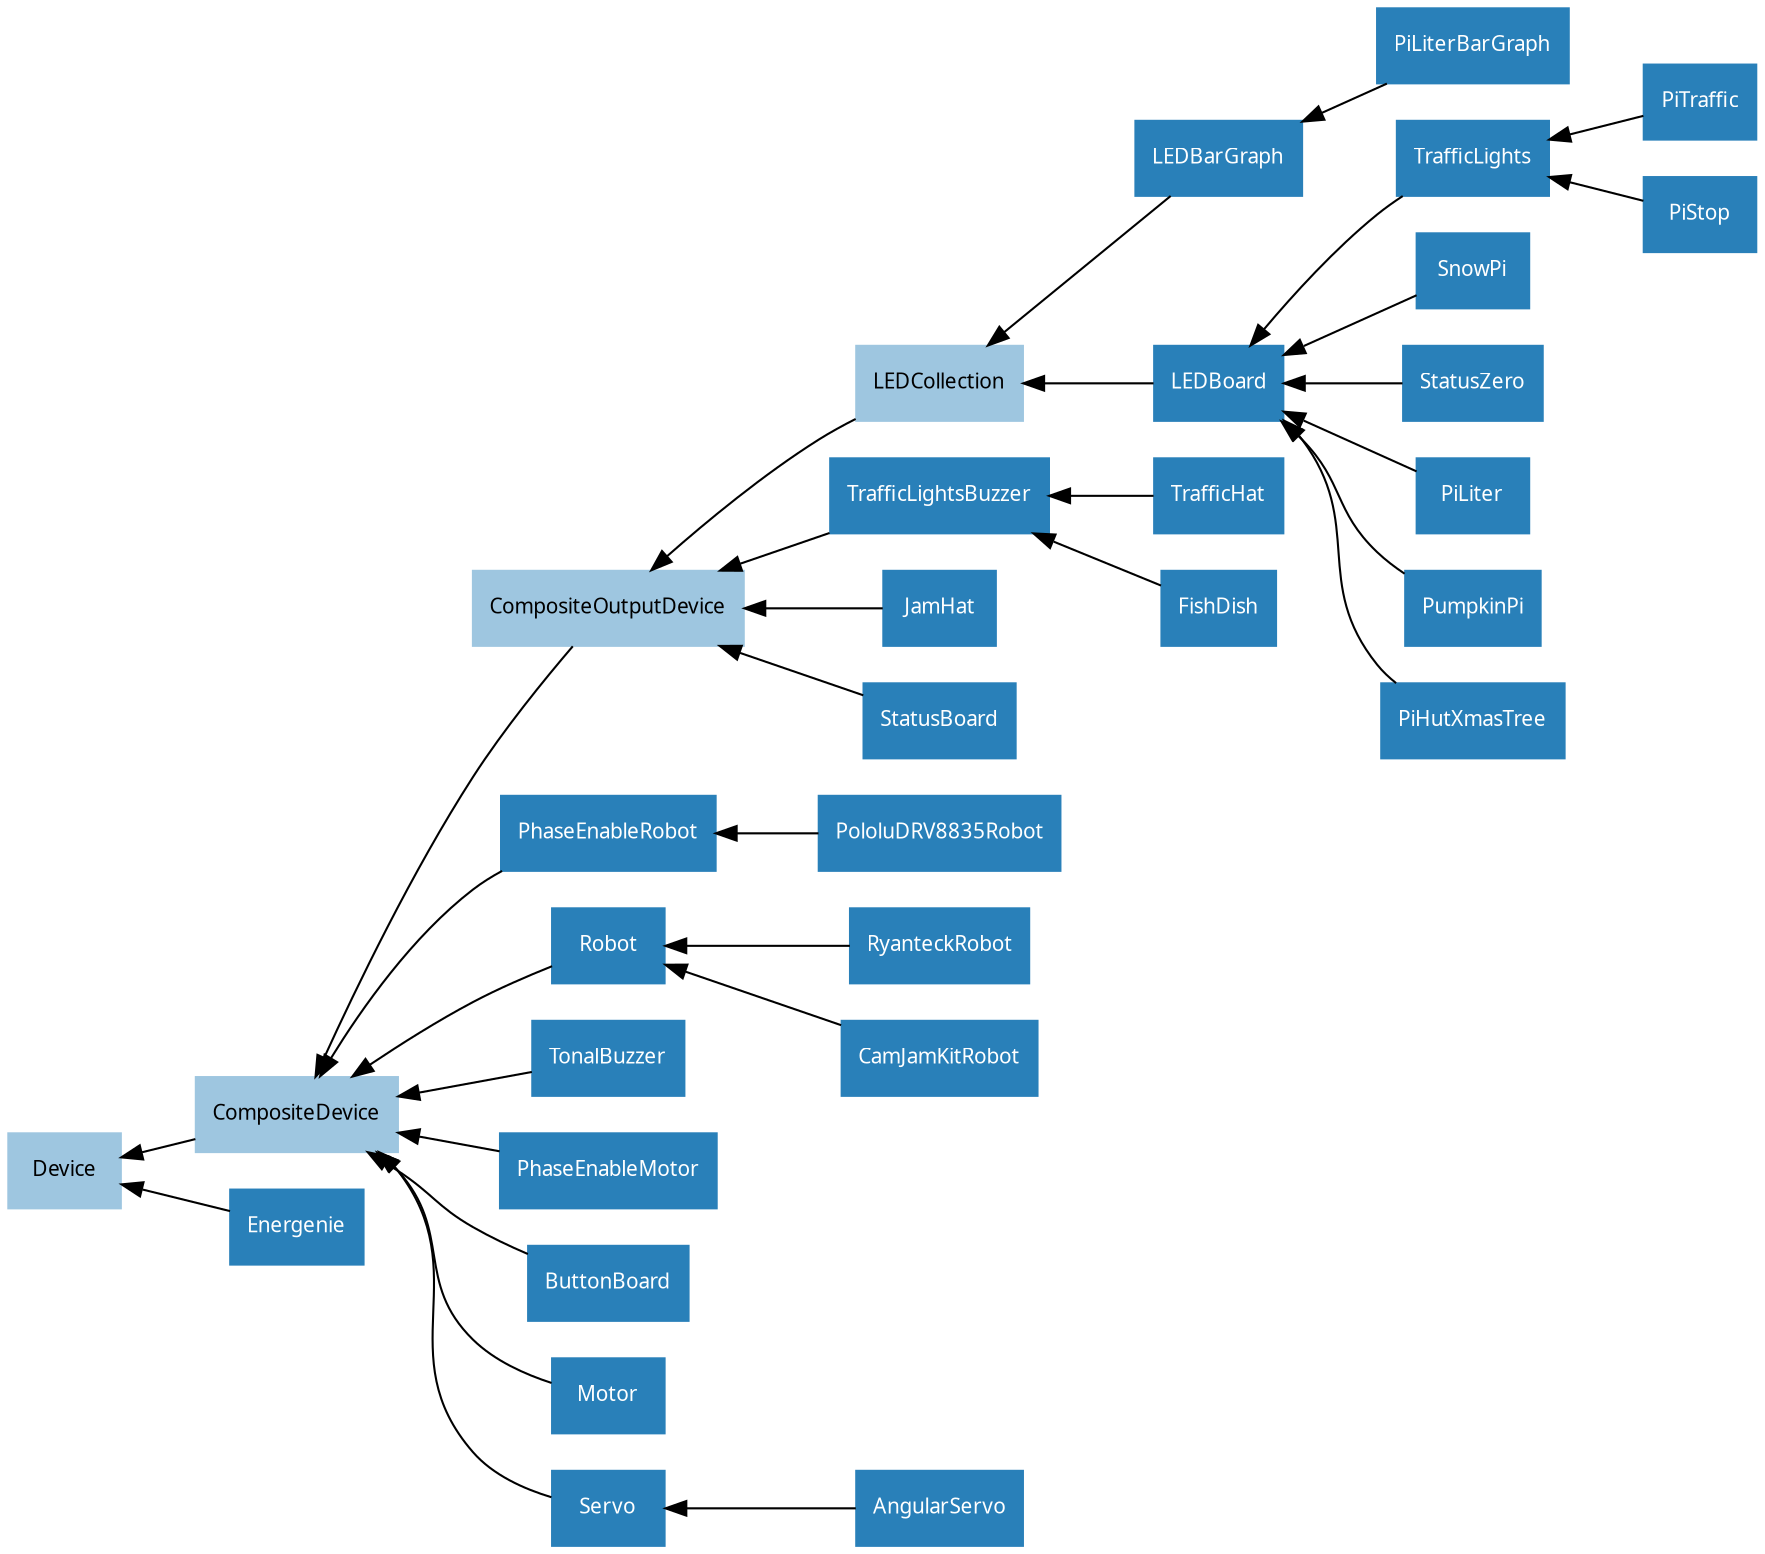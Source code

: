 digraph classes {
    graph [rankdir=RL];
    node [shape=rect, style=filled, fontname=Sans, fontsize=10];
    edge [];

    /* Mixin classes */
    node [color="#c69ee0", fontcolor="#000000"]

    

    /* Abstract classes */
    node [color="#9ec6e0", fontcolor="#000000"]

    Device;
    LEDCollection;
    CompositeOutputDevice;
    CompositeDevice;

    /* Concrete classes */
    node [color="#2980b9", fontcolor="#ffffff"];

    PololuDRV8835Robot->PhaseEnableRobot;
    LEDBarGraph->LEDCollection;
    LEDBoard->LEDCollection;
    TrafficHat->TrafficLightsBuzzer;
    RyanteckRobot->Robot;
    Robot->CompositeDevice;
    LEDCollection->CompositeOutputDevice;
    PhaseEnableRobot->CompositeDevice;
    CamJamKitRobot->Robot;
    Energenie->Device;
    TrafficLights->LEDBoard;
    JamHat->CompositeOutputDevice;
    StatusBoard->CompositeOutputDevice;
    SnowPi->LEDBoard;
    PiTraffic->TrafficLights;
    StatusZero->LEDBoard;
    TonalBuzzer->CompositeDevice;
    PhaseEnableMotor->CompositeDevice;
    ButtonBoard->CompositeDevice;
    Motor->CompositeDevice;
    CompositeOutputDevice->CompositeDevice;
    PiLiterBarGraph->LEDBarGraph;
    PiLiter->LEDBoard;
    FishDish->TrafficLightsBuzzer;
    PiStop->TrafficLights;
    TrafficLightsBuzzer->CompositeOutputDevice;
    PumpkinPi->LEDBoard;
    PiHutXmasTree->LEDBoard;
    AngularServo->Servo;
    Servo->CompositeDevice;
    CompositeDevice->Device;
}
